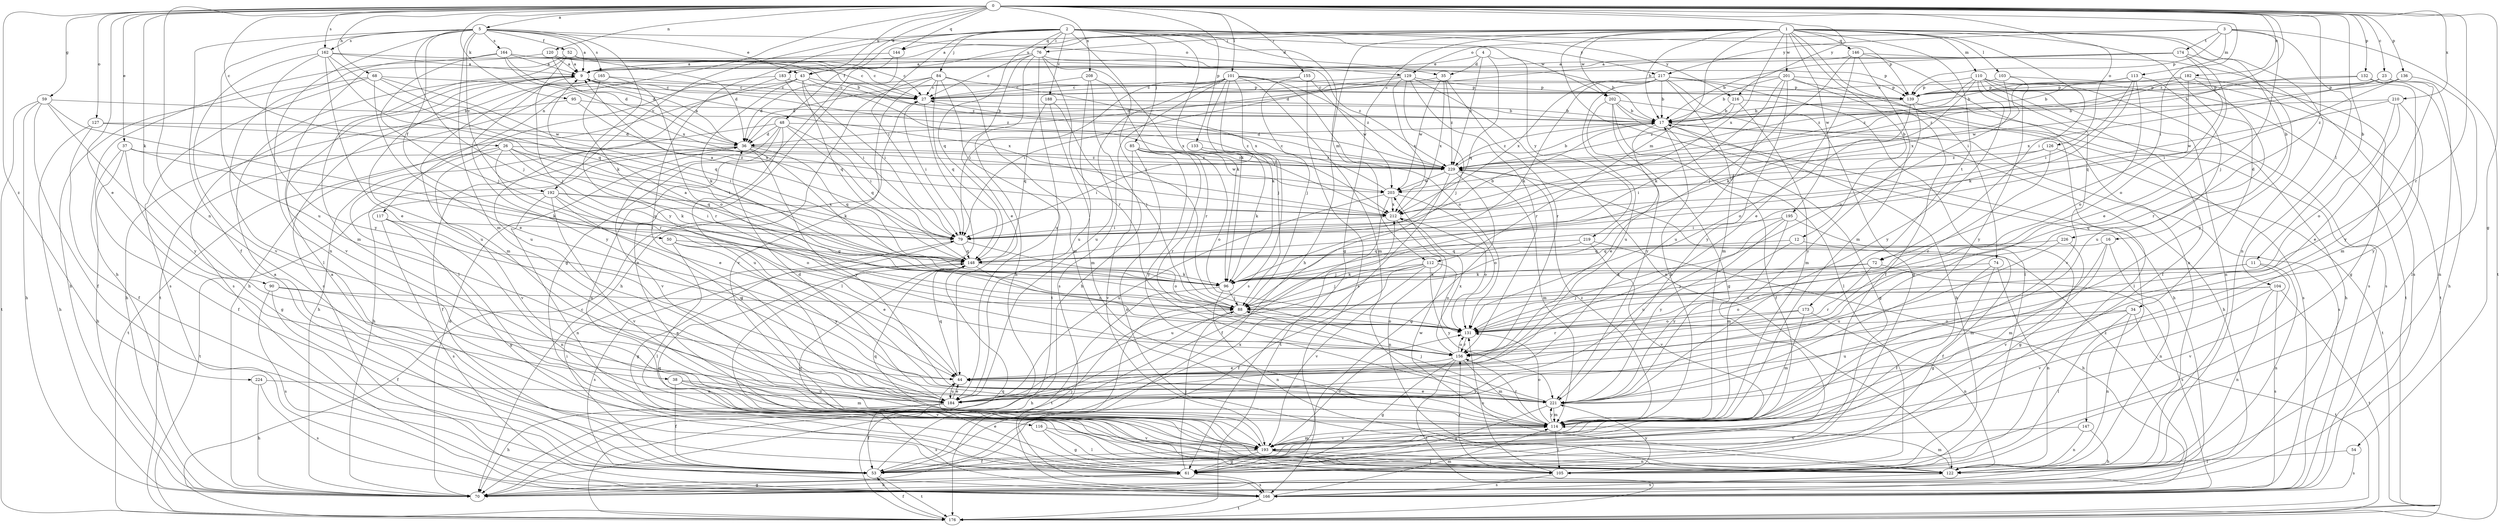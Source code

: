 strict digraph  {
0;
1;
2;
3;
4;
5;
9;
11;
12;
16;
17;
23;
26;
27;
34;
35;
36;
37;
38;
43;
44;
48;
50;
52;
53;
54;
59;
61;
68;
70;
72;
74;
76;
79;
84;
85;
88;
90;
95;
96;
101;
103;
104;
105;
110;
112;
113;
114;
116;
117;
120;
122;
126;
127;
129;
131;
132;
133;
136;
139;
144;
146;
147;
148;
155;
156;
162;
164;
165;
166;
173;
174;
176;
182;
183;
184;
188;
192;
193;
195;
201;
202;
203;
208;
210;
212;
216;
217;
219;
221;
224;
226;
229;
0 -> 5  [label=a];
0 -> 11  [label=b];
0 -> 23  [label=c];
0 -> 26  [label=c];
0 -> 37  [label=e];
0 -> 38  [label=e];
0 -> 43  [label=e];
0 -> 54  [label=g];
0 -> 59  [label=g];
0 -> 68  [label=h];
0 -> 72  [label=i];
0 -> 90  [label=k];
0 -> 95  [label=k];
0 -> 101  [label=l];
0 -> 116  [label=n];
0 -> 117  [label=n];
0 -> 120  [label=n];
0 -> 126  [label=o];
0 -> 127  [label=o];
0 -> 132  [label=p];
0 -> 133  [label=p];
0 -> 136  [label=p];
0 -> 144  [label=q];
0 -> 155  [label=r];
0 -> 156  [label=r];
0 -> 162  [label=s];
0 -> 182  [label=u];
0 -> 183  [label=u];
0 -> 208  [label=x];
0 -> 210  [label=x];
0 -> 216  [label=y];
0 -> 224  [label=z];
0 -> 226  [label=z];
0 -> 229  [label=z];
1 -> 9  [label=a];
1 -> 12  [label=b];
1 -> 16  [label=b];
1 -> 17  [label=b];
1 -> 34  [label=d];
1 -> 61  [label=g];
1 -> 70  [label=h];
1 -> 72  [label=i];
1 -> 74  [label=i];
1 -> 76  [label=i];
1 -> 103  [label=l];
1 -> 110  [label=m];
1 -> 112  [label=m];
1 -> 122  [label=n];
1 -> 144  [label=q];
1 -> 146  [label=q];
1 -> 147  [label=q];
1 -> 173  [label=t];
1 -> 183  [label=u];
1 -> 195  [label=w];
1 -> 201  [label=w];
1 -> 202  [label=w];
1 -> 212  [label=x];
2 -> 35  [label=d];
2 -> 48  [label=f];
2 -> 76  [label=i];
2 -> 79  [label=i];
2 -> 84  [label=j];
2 -> 85  [label=j];
2 -> 88  [label=j];
2 -> 96  [label=k];
2 -> 112  [label=m];
2 -> 139  [label=p];
2 -> 148  [label=q];
2 -> 184  [label=u];
2 -> 188  [label=v];
2 -> 192  [label=v];
2 -> 202  [label=w];
2 -> 216  [label=y];
2 -> 217  [label=y];
3 -> 88  [label=j];
3 -> 104  [label=l];
3 -> 113  [label=m];
3 -> 129  [label=o];
3 -> 139  [label=p];
3 -> 174  [label=t];
3 -> 176  [label=t];
3 -> 217  [label=y];
4 -> 35  [label=d];
4 -> 43  [label=e];
4 -> 148  [label=q];
4 -> 219  [label=y];
4 -> 229  [label=z];
5 -> 9  [label=a];
5 -> 43  [label=e];
5 -> 50  [label=f];
5 -> 52  [label=f];
5 -> 53  [label=f];
5 -> 88  [label=j];
5 -> 114  [label=m];
5 -> 122  [label=n];
5 -> 129  [label=o];
5 -> 162  [label=s];
5 -> 164  [label=s];
5 -> 165  [label=s];
5 -> 184  [label=u];
5 -> 192  [label=v];
5 -> 221  [label=y];
9 -> 27  [label=c];
9 -> 166  [label=s];
9 -> 184  [label=u];
9 -> 212  [label=x];
9 -> 221  [label=y];
9 -> 229  [label=z];
11 -> 96  [label=k];
11 -> 122  [label=n];
11 -> 131  [label=o];
11 -> 193  [label=v];
12 -> 53  [label=f];
12 -> 148  [label=q];
12 -> 221  [label=y];
16 -> 114  [label=m];
16 -> 122  [label=n];
16 -> 148  [label=q];
16 -> 193  [label=v];
17 -> 36  [label=d];
17 -> 44  [label=e];
17 -> 53  [label=f];
17 -> 61  [label=g];
17 -> 70  [label=h];
17 -> 166  [label=s];
17 -> 229  [label=z];
23 -> 17  [label=b];
23 -> 122  [label=n];
23 -> 139  [label=p];
23 -> 212  [label=x];
23 -> 221  [label=y];
26 -> 44  [label=e];
26 -> 79  [label=i];
26 -> 96  [label=k];
26 -> 148  [label=q];
26 -> 176  [label=t];
26 -> 193  [label=v];
26 -> 229  [label=z];
27 -> 17  [label=b];
27 -> 79  [label=i];
27 -> 105  [label=l];
34 -> 105  [label=l];
34 -> 122  [label=n];
34 -> 131  [label=o];
34 -> 176  [label=t];
34 -> 184  [label=u];
35 -> 27  [label=c];
35 -> 156  [label=r];
35 -> 203  [label=w];
35 -> 212  [label=x];
35 -> 229  [label=z];
36 -> 9  [label=a];
36 -> 53  [label=f];
36 -> 70  [label=h];
36 -> 96  [label=k];
36 -> 148  [label=q];
36 -> 221  [label=y];
36 -> 229  [label=z];
37 -> 53  [label=f];
37 -> 61  [label=g];
37 -> 70  [label=h];
37 -> 96  [label=k];
37 -> 229  [label=z];
38 -> 53  [label=f];
38 -> 114  [label=m];
38 -> 184  [label=u];
38 -> 193  [label=v];
43 -> 70  [label=h];
43 -> 79  [label=i];
43 -> 96  [label=k];
43 -> 139  [label=p];
43 -> 148  [label=q];
43 -> 176  [label=t];
43 -> 212  [label=x];
44 -> 148  [label=q];
44 -> 184  [label=u];
44 -> 221  [label=y];
48 -> 36  [label=d];
48 -> 70  [label=h];
48 -> 79  [label=i];
48 -> 122  [label=n];
48 -> 148  [label=q];
48 -> 184  [label=u];
48 -> 193  [label=v];
48 -> 229  [label=z];
50 -> 44  [label=e];
50 -> 105  [label=l];
50 -> 148  [label=q];
50 -> 221  [label=y];
52 -> 9  [label=a];
52 -> 27  [label=c];
52 -> 36  [label=d];
52 -> 88  [label=j];
52 -> 114  [label=m];
52 -> 193  [label=v];
52 -> 229  [label=z];
53 -> 9  [label=a];
53 -> 79  [label=i];
53 -> 88  [label=j];
53 -> 176  [label=t];
53 -> 212  [label=x];
54 -> 105  [label=l];
54 -> 166  [label=s];
59 -> 17  [label=b];
59 -> 53  [label=f];
59 -> 70  [label=h];
59 -> 156  [label=r];
59 -> 176  [label=t];
59 -> 221  [label=y];
61 -> 9  [label=a];
61 -> 44  [label=e];
61 -> 70  [label=h];
61 -> 88  [label=j];
61 -> 148  [label=q];
61 -> 166  [label=s];
68 -> 27  [label=c];
68 -> 44  [label=e];
68 -> 70  [label=h];
68 -> 148  [label=q];
68 -> 166  [label=s];
68 -> 203  [label=w];
70 -> 36  [label=d];
70 -> 61  [label=g];
72 -> 88  [label=j];
72 -> 96  [label=k];
72 -> 156  [label=r];
72 -> 166  [label=s];
74 -> 53  [label=f];
74 -> 61  [label=g];
74 -> 96  [label=k];
74 -> 122  [label=n];
76 -> 9  [label=a];
76 -> 27  [label=c];
76 -> 44  [label=e];
76 -> 70  [label=h];
76 -> 96  [label=k];
76 -> 156  [label=r];
76 -> 184  [label=u];
76 -> 229  [label=z];
79 -> 9  [label=a];
79 -> 17  [label=b];
79 -> 61  [label=g];
79 -> 131  [label=o];
79 -> 148  [label=q];
84 -> 27  [label=c];
84 -> 36  [label=d];
84 -> 70  [label=h];
84 -> 114  [label=m];
84 -> 148  [label=q];
84 -> 176  [label=t];
84 -> 193  [label=v];
84 -> 212  [label=x];
85 -> 122  [label=n];
85 -> 131  [label=o];
85 -> 156  [label=r];
85 -> 193  [label=v];
85 -> 203  [label=w];
85 -> 221  [label=y];
85 -> 229  [label=z];
88 -> 9  [label=a];
88 -> 70  [label=h];
88 -> 131  [label=o];
90 -> 44  [label=e];
90 -> 53  [label=f];
90 -> 88  [label=j];
90 -> 166  [label=s];
95 -> 17  [label=b];
95 -> 70  [label=h];
95 -> 212  [label=x];
96 -> 88  [label=j];
96 -> 122  [label=n];
96 -> 176  [label=t];
101 -> 36  [label=d];
101 -> 70  [label=h];
101 -> 79  [label=i];
101 -> 88  [label=j];
101 -> 96  [label=k];
101 -> 114  [label=m];
101 -> 131  [label=o];
101 -> 139  [label=p];
101 -> 166  [label=s];
101 -> 184  [label=u];
101 -> 229  [label=z];
103 -> 27  [label=c];
103 -> 131  [label=o];
103 -> 176  [label=t];
103 -> 221  [label=y];
104 -> 88  [label=j];
104 -> 122  [label=n];
104 -> 131  [label=o];
104 -> 166  [label=s];
104 -> 176  [label=t];
104 -> 193  [label=v];
105 -> 17  [label=b];
105 -> 131  [label=o];
105 -> 156  [label=r];
105 -> 166  [label=s];
105 -> 221  [label=y];
110 -> 53  [label=f];
110 -> 96  [label=k];
110 -> 122  [label=n];
110 -> 139  [label=p];
110 -> 166  [label=s];
110 -> 176  [label=t];
110 -> 193  [label=v];
110 -> 221  [label=y];
110 -> 229  [label=z];
112 -> 53  [label=f];
112 -> 88  [label=j];
112 -> 96  [label=k];
112 -> 131  [label=o];
112 -> 184  [label=u];
112 -> 193  [label=v];
112 -> 221  [label=y];
113 -> 17  [label=b];
113 -> 79  [label=i];
113 -> 96  [label=k];
113 -> 131  [label=o];
113 -> 139  [label=p];
113 -> 184  [label=u];
113 -> 212  [label=x];
114 -> 17  [label=b];
114 -> 105  [label=l];
114 -> 131  [label=o];
114 -> 156  [label=r];
114 -> 193  [label=v];
114 -> 221  [label=y];
114 -> 229  [label=z];
116 -> 61  [label=g];
116 -> 105  [label=l];
116 -> 193  [label=v];
117 -> 61  [label=g];
117 -> 79  [label=i];
117 -> 122  [label=n];
117 -> 166  [label=s];
120 -> 9  [label=a];
120 -> 17  [label=b];
120 -> 27  [label=c];
120 -> 36  [label=d];
120 -> 105  [label=l];
122 -> 114  [label=m];
122 -> 148  [label=q];
122 -> 166  [label=s];
122 -> 203  [label=w];
126 -> 79  [label=i];
126 -> 156  [label=r];
126 -> 176  [label=t];
126 -> 229  [label=z];
127 -> 36  [label=d];
127 -> 53  [label=f];
127 -> 70  [label=h];
127 -> 79  [label=i];
129 -> 27  [label=c];
129 -> 79  [label=i];
129 -> 88  [label=j];
129 -> 122  [label=n];
129 -> 139  [label=p];
129 -> 156  [label=r];
129 -> 212  [label=x];
131 -> 156  [label=r];
132 -> 70  [label=h];
132 -> 114  [label=m];
132 -> 139  [label=p];
132 -> 229  [label=z];
133 -> 79  [label=i];
133 -> 96  [label=k];
133 -> 229  [label=z];
136 -> 79  [label=i];
136 -> 105  [label=l];
136 -> 139  [label=p];
136 -> 203  [label=w];
139 -> 17  [label=b];
139 -> 70  [label=h];
139 -> 131  [label=o];
139 -> 221  [label=y];
144 -> 9  [label=a];
144 -> 61  [label=g];
144 -> 122  [label=n];
146 -> 9  [label=a];
146 -> 44  [label=e];
146 -> 88  [label=j];
146 -> 114  [label=m];
146 -> 122  [label=n];
146 -> 166  [label=s];
147 -> 70  [label=h];
147 -> 122  [label=n];
147 -> 193  [label=v];
148 -> 96  [label=k];
148 -> 131  [label=o];
148 -> 166  [label=s];
155 -> 27  [label=c];
155 -> 88  [label=j];
155 -> 166  [label=s];
155 -> 203  [label=w];
156 -> 44  [label=e];
156 -> 61  [label=g];
156 -> 114  [label=m];
156 -> 131  [label=o];
156 -> 176  [label=t];
156 -> 212  [label=x];
162 -> 9  [label=a];
162 -> 27  [label=c];
162 -> 44  [label=e];
162 -> 96  [label=k];
162 -> 148  [label=q];
162 -> 193  [label=v];
162 -> 221  [label=y];
164 -> 9  [label=a];
164 -> 17  [label=b];
164 -> 36  [label=d];
164 -> 70  [label=h];
164 -> 88  [label=j];
164 -> 139  [label=p];
164 -> 212  [label=x];
165 -> 27  [label=c];
165 -> 114  [label=m];
165 -> 131  [label=o];
165 -> 156  [label=r];
165 -> 166  [label=s];
166 -> 114  [label=m];
166 -> 176  [label=t];
166 -> 229  [label=z];
173 -> 114  [label=m];
173 -> 122  [label=n];
173 -> 131  [label=o];
173 -> 156  [label=r];
174 -> 9  [label=a];
174 -> 17  [label=b];
174 -> 36  [label=d];
174 -> 44  [label=e];
174 -> 131  [label=o];
174 -> 221  [label=y];
176 -> 27  [label=c];
176 -> 53  [label=f];
176 -> 148  [label=q];
182 -> 17  [label=b];
182 -> 61  [label=g];
182 -> 139  [label=p];
182 -> 148  [label=q];
182 -> 156  [label=r];
182 -> 229  [label=z];
183 -> 27  [label=c];
183 -> 79  [label=i];
183 -> 105  [label=l];
183 -> 184  [label=u];
184 -> 36  [label=d];
184 -> 44  [label=e];
184 -> 53  [label=f];
184 -> 70  [label=h];
184 -> 166  [label=s];
188 -> 17  [label=b];
188 -> 88  [label=j];
188 -> 114  [label=m];
188 -> 148  [label=q];
192 -> 79  [label=i];
192 -> 122  [label=n];
192 -> 131  [label=o];
192 -> 176  [label=t];
192 -> 184  [label=u];
192 -> 193  [label=v];
192 -> 212  [label=x];
193 -> 53  [label=f];
193 -> 61  [label=g];
193 -> 105  [label=l];
193 -> 114  [label=m];
193 -> 122  [label=n];
193 -> 131  [label=o];
193 -> 148  [label=q];
195 -> 61  [label=g];
195 -> 79  [label=i];
195 -> 114  [label=m];
195 -> 184  [label=u];
195 -> 221  [label=y];
201 -> 17  [label=b];
201 -> 27  [label=c];
201 -> 53  [label=f];
201 -> 96  [label=k];
201 -> 139  [label=p];
201 -> 166  [label=s];
201 -> 184  [label=u];
201 -> 221  [label=y];
202 -> 17  [label=b];
202 -> 61  [label=g];
202 -> 70  [label=h];
202 -> 105  [label=l];
202 -> 166  [label=s];
202 -> 221  [label=y];
203 -> 27  [label=c];
203 -> 53  [label=f];
203 -> 131  [label=o];
203 -> 184  [label=u];
203 -> 212  [label=x];
208 -> 27  [label=c];
208 -> 156  [label=r];
208 -> 166  [label=s];
208 -> 184  [label=u];
210 -> 17  [label=b];
210 -> 44  [label=e];
210 -> 131  [label=o];
210 -> 203  [label=w];
210 -> 221  [label=y];
212 -> 79  [label=i];
212 -> 122  [label=n];
212 -> 131  [label=o];
216 -> 17  [label=b];
216 -> 105  [label=l];
216 -> 114  [label=m];
216 -> 229  [label=z];
217 -> 17  [label=b];
217 -> 36  [label=d];
217 -> 61  [label=g];
217 -> 96  [label=k];
217 -> 105  [label=l];
217 -> 114  [label=m];
217 -> 139  [label=p];
217 -> 184  [label=u];
217 -> 212  [label=x];
219 -> 70  [label=h];
219 -> 88  [label=j];
219 -> 148  [label=q];
219 -> 193  [label=v];
221 -> 44  [label=e];
221 -> 61  [label=g];
221 -> 88  [label=j];
221 -> 114  [label=m];
224 -> 70  [label=h];
224 -> 166  [label=s];
224 -> 184  [label=u];
226 -> 114  [label=m];
226 -> 148  [label=q];
226 -> 184  [label=u];
229 -> 17  [label=b];
229 -> 61  [label=g];
229 -> 114  [label=m];
229 -> 176  [label=t];
229 -> 203  [label=w];
}
